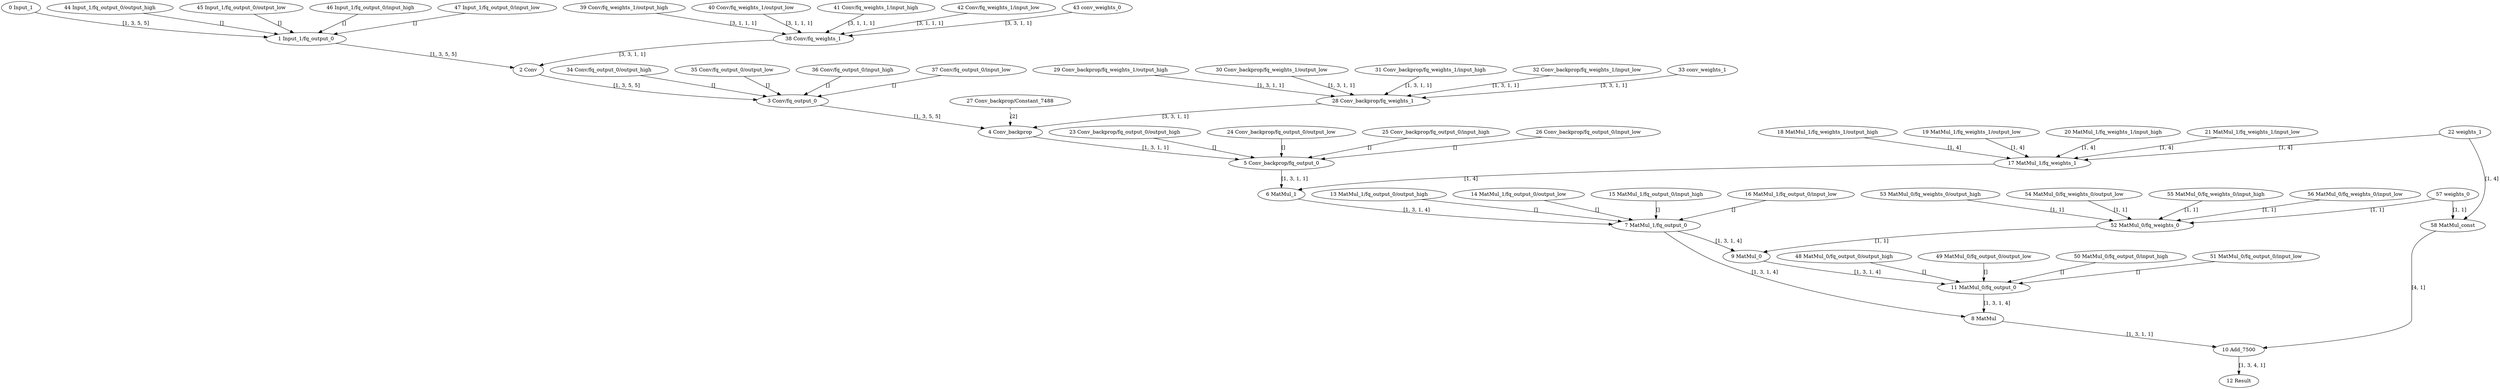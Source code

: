 strict digraph  {
"0 Input_1" [id=0, type=Parameter];
"1 Input_1/fq_output_0" [id=1, type=FakeQuantize];
"2 Conv" [id=2, type=Convolution];
"3 Conv/fq_output_0" [id=3, type=FakeQuantize];
"4 Conv_backprop" [id=4, type=ConvolutionBackpropData];
"5 Conv_backprop/fq_output_0" [id=5, type=FakeQuantize];
"6 MatMul_1" [id=6, type=MatMul];
"7 MatMul_1/fq_output_0" [id=7, type=FakeQuantize];
"8 MatMul" [id=8, type=MatMul];
"9 MatMul_0" [id=9, type=MatMul];
"10 Add_7500" [id=10, type=Add];
"11 MatMul_0/fq_output_0" [id=11, type=FakeQuantize];
"12 Result" [id=12, type=Result];
"13 MatMul_1/fq_output_0/output_high" [id=13, type=Constant];
"14 MatMul_1/fq_output_0/output_low" [id=14, type=Constant];
"15 MatMul_1/fq_output_0/input_high" [id=15, type=Constant];
"16 MatMul_1/fq_output_0/input_low" [id=16, type=Constant];
"17 MatMul_1/fq_weights_1" [id=17, type=FakeQuantize];
"18 MatMul_1/fq_weights_1/output_high" [id=18, type=Constant];
"19 MatMul_1/fq_weights_1/output_low" [id=19, type=Constant];
"20 MatMul_1/fq_weights_1/input_high" [id=20, type=Constant];
"21 MatMul_1/fq_weights_1/input_low" [id=21, type=Constant];
"22 weights_1" [id=22, type=Constant];
"23 Conv_backprop/fq_output_0/output_high" [id=23, type=Constant];
"24 Conv_backprop/fq_output_0/output_low" [id=24, type=Constant];
"25 Conv_backprop/fq_output_0/input_high" [id=25, type=Constant];
"26 Conv_backprop/fq_output_0/input_low" [id=26, type=Constant];
"27 Conv_backprop/Constant_7488" [id=27, type=Constant];
"28 Conv_backprop/fq_weights_1" [id=28, type=FakeQuantize];
"29 Conv_backprop/fq_weights_1/output_high" [id=29, type=Constant];
"30 Conv_backprop/fq_weights_1/output_low" [id=30, type=Constant];
"31 Conv_backprop/fq_weights_1/input_high" [id=31, type=Constant];
"32 Conv_backprop/fq_weights_1/input_low" [id=32, type=Constant];
"33 conv_weights_1" [id=33, type=Constant];
"34 Conv/fq_output_0/output_high" [id=34, type=Constant];
"35 Conv/fq_output_0/output_low" [id=35, type=Constant];
"36 Conv/fq_output_0/input_high" [id=36, type=Constant];
"37 Conv/fq_output_0/input_low" [id=37, type=Constant];
"38 Conv/fq_weights_1" [id=38, type=FakeQuantize];
"39 Conv/fq_weights_1/output_high" [id=39, type=Constant];
"40 Conv/fq_weights_1/output_low" [id=40, type=Constant];
"41 Conv/fq_weights_1/input_high" [id=41, type=Constant];
"42 Conv/fq_weights_1/input_low" [id=42, type=Constant];
"43 conv_weights_0" [id=43, type=Constant];
"44 Input_1/fq_output_0/output_high" [id=44, type=Constant];
"45 Input_1/fq_output_0/output_low" [id=45, type=Constant];
"46 Input_1/fq_output_0/input_high" [id=46, type=Constant];
"47 Input_1/fq_output_0/input_low" [id=47, type=Constant];
"48 MatMul_0/fq_output_0/output_high" [id=48, type=Constant];
"49 MatMul_0/fq_output_0/output_low" [id=49, type=Constant];
"50 MatMul_0/fq_output_0/input_high" [id=50, type=Constant];
"51 MatMul_0/fq_output_0/input_low" [id=51, type=Constant];
"52 MatMul_0/fq_weights_0" [id=52, type=FakeQuantize];
"53 MatMul_0/fq_weights_0/output_high" [id=53, type=Constant];
"54 MatMul_0/fq_weights_0/output_low" [id=54, type=Constant];
"55 MatMul_0/fq_weights_0/input_high" [id=55, type=Constant];
"56 MatMul_0/fq_weights_0/input_low" [id=56, type=Constant];
"57 weights_0" [id=57, type=Constant];
"58 MatMul_const" [id=58, type=MatMul];
"0 Input_1" -> "1 Input_1/fq_output_0"  [label="[1, 3, 5, 5]", style=solid];
"1 Input_1/fq_output_0" -> "2 Conv"  [label="[1, 3, 5, 5]", style=solid];
"2 Conv" -> "3 Conv/fq_output_0"  [label="[1, 3, 5, 5]", style=solid];
"3 Conv/fq_output_0" -> "4 Conv_backprop"  [label="[1, 3, 5, 5]", style=solid];
"4 Conv_backprop" -> "5 Conv_backprop/fq_output_0"  [label="[1, 3, 1, 1]", style=solid];
"5 Conv_backprop/fq_output_0" -> "6 MatMul_1"  [label="[1, 3, 1, 1]", style=solid];
"6 MatMul_1" -> "7 MatMul_1/fq_output_0"  [label="[1, 3, 1, 4]", style=solid];
"7 MatMul_1/fq_output_0" -> "8 MatMul"  [label="[1, 3, 1, 4]", style=solid];
"7 MatMul_1/fq_output_0" -> "9 MatMul_0"  [label="[1, 3, 1, 4]", style=solid];
"8 MatMul" -> "10 Add_7500"  [label="[1, 3, 1, 1]", style=solid];
"9 MatMul_0" -> "11 MatMul_0/fq_output_0"  [label="[1, 3, 1, 4]", style=solid];
"10 Add_7500" -> "12 Result"  [label="[1, 3, 4, 1]", style=solid];
"11 MatMul_0/fq_output_0" -> "8 MatMul"  [label="[1, 3, 1, 4]", style=solid];
"13 MatMul_1/fq_output_0/output_high" -> "7 MatMul_1/fq_output_0"  [label="[]", style=solid];
"14 MatMul_1/fq_output_0/output_low" -> "7 MatMul_1/fq_output_0"  [label="[]", style=solid];
"15 MatMul_1/fq_output_0/input_high" -> "7 MatMul_1/fq_output_0"  [label="[]", style=solid];
"16 MatMul_1/fq_output_0/input_low" -> "7 MatMul_1/fq_output_0"  [label="[]", style=solid];
"17 MatMul_1/fq_weights_1" -> "6 MatMul_1"  [label="[1, 4]", style=solid];
"18 MatMul_1/fq_weights_1/output_high" -> "17 MatMul_1/fq_weights_1"  [label="[1, 4]", style=solid];
"19 MatMul_1/fq_weights_1/output_low" -> "17 MatMul_1/fq_weights_1"  [label="[1, 4]", style=solid];
"20 MatMul_1/fq_weights_1/input_high" -> "17 MatMul_1/fq_weights_1"  [label="[1, 4]", style=solid];
"21 MatMul_1/fq_weights_1/input_low" -> "17 MatMul_1/fq_weights_1"  [label="[1, 4]", style=solid];
"22 weights_1" -> "17 MatMul_1/fq_weights_1"  [label="[1, 4]", style=solid];
"22 weights_1" -> "58 MatMul_const"  [label="[1, 4]", style=solid];
"23 Conv_backprop/fq_output_0/output_high" -> "5 Conv_backprop/fq_output_0"  [label="[]", style=solid];
"24 Conv_backprop/fq_output_0/output_low" -> "5 Conv_backprop/fq_output_0"  [label="[]", style=solid];
"25 Conv_backprop/fq_output_0/input_high" -> "5 Conv_backprop/fq_output_0"  [label="[]", style=solid];
"26 Conv_backprop/fq_output_0/input_low" -> "5 Conv_backprop/fq_output_0"  [label="[]", style=solid];
"27 Conv_backprop/Constant_7488" -> "4 Conv_backprop"  [label="[2]", style=dashed];
"28 Conv_backprop/fq_weights_1" -> "4 Conv_backprop"  [label="[3, 3, 1, 1]", style=solid];
"29 Conv_backprop/fq_weights_1/output_high" -> "28 Conv_backprop/fq_weights_1"  [label="[1, 3, 1, 1]", style=solid];
"30 Conv_backprop/fq_weights_1/output_low" -> "28 Conv_backprop/fq_weights_1"  [label="[1, 3, 1, 1]", style=solid];
"31 Conv_backprop/fq_weights_1/input_high" -> "28 Conv_backprop/fq_weights_1"  [label="[1, 3, 1, 1]", style=solid];
"32 Conv_backprop/fq_weights_1/input_low" -> "28 Conv_backprop/fq_weights_1"  [label="[1, 3, 1, 1]", style=solid];
"33 conv_weights_1" -> "28 Conv_backprop/fq_weights_1"  [label="[3, 3, 1, 1]", style=solid];
"34 Conv/fq_output_0/output_high" -> "3 Conv/fq_output_0"  [label="[]", style=solid];
"35 Conv/fq_output_0/output_low" -> "3 Conv/fq_output_0"  [label="[]", style=solid];
"36 Conv/fq_output_0/input_high" -> "3 Conv/fq_output_0"  [label="[]", style=solid];
"37 Conv/fq_output_0/input_low" -> "3 Conv/fq_output_0"  [label="[]", style=solid];
"38 Conv/fq_weights_1" -> "2 Conv"  [label="[3, 3, 1, 1]", style=solid];
"39 Conv/fq_weights_1/output_high" -> "38 Conv/fq_weights_1"  [label="[3, 1, 1, 1]", style=solid];
"40 Conv/fq_weights_1/output_low" -> "38 Conv/fq_weights_1"  [label="[3, 1, 1, 1]", style=solid];
"41 Conv/fq_weights_1/input_high" -> "38 Conv/fq_weights_1"  [label="[3, 1, 1, 1]", style=solid];
"42 Conv/fq_weights_1/input_low" -> "38 Conv/fq_weights_1"  [label="[3, 1, 1, 1]", style=solid];
"43 conv_weights_0" -> "38 Conv/fq_weights_1"  [label="[3, 3, 1, 1]", style=solid];
"44 Input_1/fq_output_0/output_high" -> "1 Input_1/fq_output_0"  [label="[]", style=solid];
"45 Input_1/fq_output_0/output_low" -> "1 Input_1/fq_output_0"  [label="[]", style=solid];
"46 Input_1/fq_output_0/input_high" -> "1 Input_1/fq_output_0"  [label="[]", style=solid];
"47 Input_1/fq_output_0/input_low" -> "1 Input_1/fq_output_0"  [label="[]", style=solid];
"48 MatMul_0/fq_output_0/output_high" -> "11 MatMul_0/fq_output_0"  [label="[]", style=solid];
"49 MatMul_0/fq_output_0/output_low" -> "11 MatMul_0/fq_output_0"  [label="[]", style=solid];
"50 MatMul_0/fq_output_0/input_high" -> "11 MatMul_0/fq_output_0"  [label="[]", style=solid];
"51 MatMul_0/fq_output_0/input_low" -> "11 MatMul_0/fq_output_0"  [label="[]", style=solid];
"52 MatMul_0/fq_weights_0" -> "9 MatMul_0"  [label="[1, 1]", style=solid];
"53 MatMul_0/fq_weights_0/output_high" -> "52 MatMul_0/fq_weights_0"  [label="[1, 1]", style=solid];
"54 MatMul_0/fq_weights_0/output_low" -> "52 MatMul_0/fq_weights_0"  [label="[1, 1]", style=solid];
"55 MatMul_0/fq_weights_0/input_high" -> "52 MatMul_0/fq_weights_0"  [label="[1, 1]", style=solid];
"56 MatMul_0/fq_weights_0/input_low" -> "52 MatMul_0/fq_weights_0"  [label="[1, 1]", style=solid];
"57 weights_0" -> "52 MatMul_0/fq_weights_0"  [label="[1, 1]", style=solid];
"57 weights_0" -> "58 MatMul_const"  [label="[1, 1]", style=solid];
"58 MatMul_const" -> "10 Add_7500"  [label="[4, 1]", style=solid];
}
